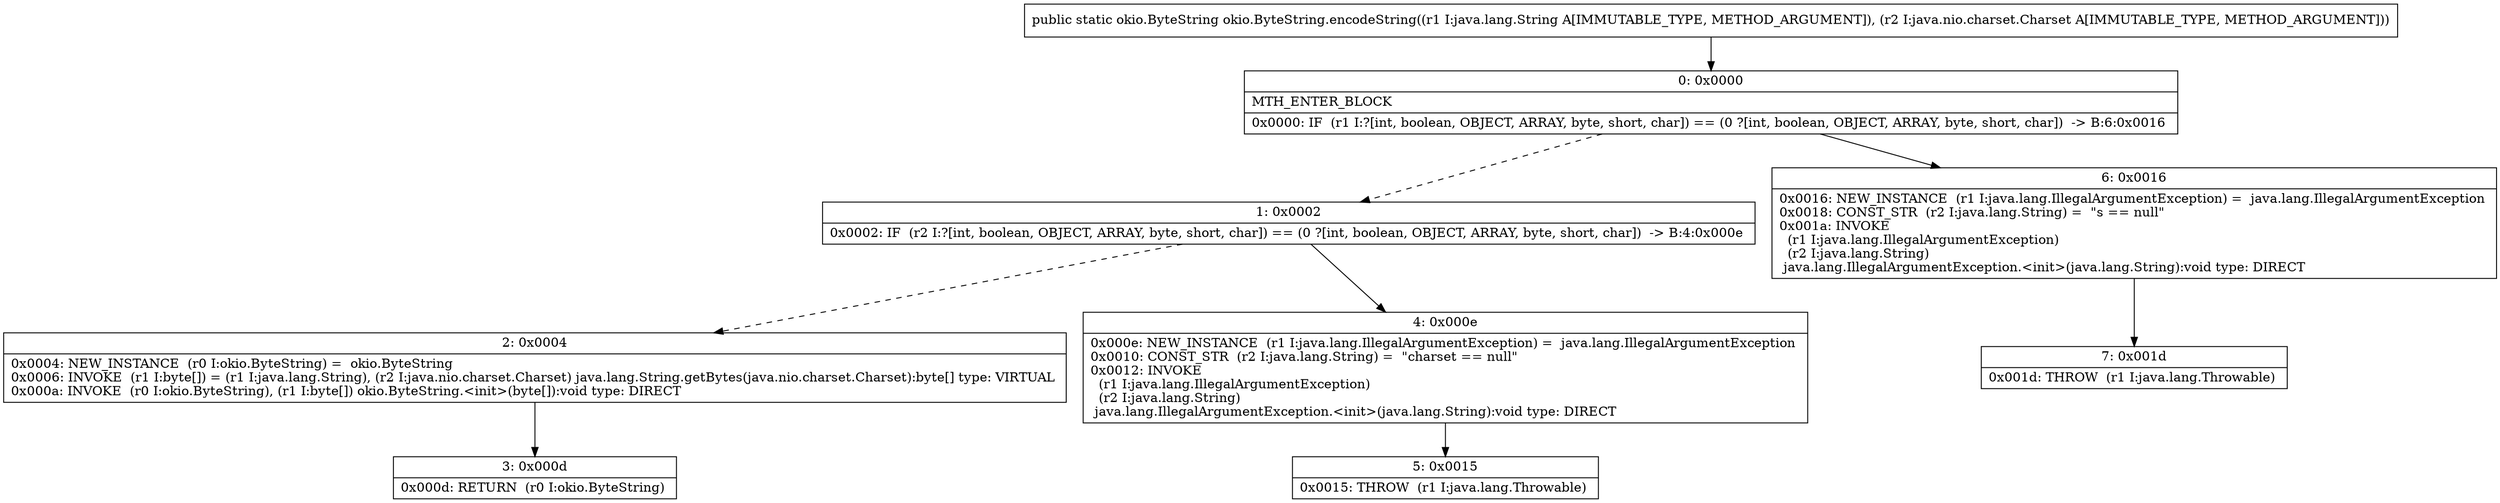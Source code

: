 digraph "CFG forokio.ByteString.encodeString(Ljava\/lang\/String;Ljava\/nio\/charset\/Charset;)Lokio\/ByteString;" {
Node_0 [shape=record,label="{0\:\ 0x0000|MTH_ENTER_BLOCK\l|0x0000: IF  (r1 I:?[int, boolean, OBJECT, ARRAY, byte, short, char]) == (0 ?[int, boolean, OBJECT, ARRAY, byte, short, char])  \-\> B:6:0x0016 \l}"];
Node_1 [shape=record,label="{1\:\ 0x0002|0x0002: IF  (r2 I:?[int, boolean, OBJECT, ARRAY, byte, short, char]) == (0 ?[int, boolean, OBJECT, ARRAY, byte, short, char])  \-\> B:4:0x000e \l}"];
Node_2 [shape=record,label="{2\:\ 0x0004|0x0004: NEW_INSTANCE  (r0 I:okio.ByteString) =  okio.ByteString \l0x0006: INVOKE  (r1 I:byte[]) = (r1 I:java.lang.String), (r2 I:java.nio.charset.Charset) java.lang.String.getBytes(java.nio.charset.Charset):byte[] type: VIRTUAL \l0x000a: INVOKE  (r0 I:okio.ByteString), (r1 I:byte[]) okio.ByteString.\<init\>(byte[]):void type: DIRECT \l}"];
Node_3 [shape=record,label="{3\:\ 0x000d|0x000d: RETURN  (r0 I:okio.ByteString) \l}"];
Node_4 [shape=record,label="{4\:\ 0x000e|0x000e: NEW_INSTANCE  (r1 I:java.lang.IllegalArgumentException) =  java.lang.IllegalArgumentException \l0x0010: CONST_STR  (r2 I:java.lang.String) =  \"charset == null\" \l0x0012: INVOKE  \l  (r1 I:java.lang.IllegalArgumentException)\l  (r2 I:java.lang.String)\l java.lang.IllegalArgumentException.\<init\>(java.lang.String):void type: DIRECT \l}"];
Node_5 [shape=record,label="{5\:\ 0x0015|0x0015: THROW  (r1 I:java.lang.Throwable) \l}"];
Node_6 [shape=record,label="{6\:\ 0x0016|0x0016: NEW_INSTANCE  (r1 I:java.lang.IllegalArgumentException) =  java.lang.IllegalArgumentException \l0x0018: CONST_STR  (r2 I:java.lang.String) =  \"s == null\" \l0x001a: INVOKE  \l  (r1 I:java.lang.IllegalArgumentException)\l  (r2 I:java.lang.String)\l java.lang.IllegalArgumentException.\<init\>(java.lang.String):void type: DIRECT \l}"];
Node_7 [shape=record,label="{7\:\ 0x001d|0x001d: THROW  (r1 I:java.lang.Throwable) \l}"];
MethodNode[shape=record,label="{public static okio.ByteString okio.ByteString.encodeString((r1 I:java.lang.String A[IMMUTABLE_TYPE, METHOD_ARGUMENT]), (r2 I:java.nio.charset.Charset A[IMMUTABLE_TYPE, METHOD_ARGUMENT])) }"];
MethodNode -> Node_0;
Node_0 -> Node_1[style=dashed];
Node_0 -> Node_6;
Node_1 -> Node_2[style=dashed];
Node_1 -> Node_4;
Node_2 -> Node_3;
Node_4 -> Node_5;
Node_6 -> Node_7;
}

